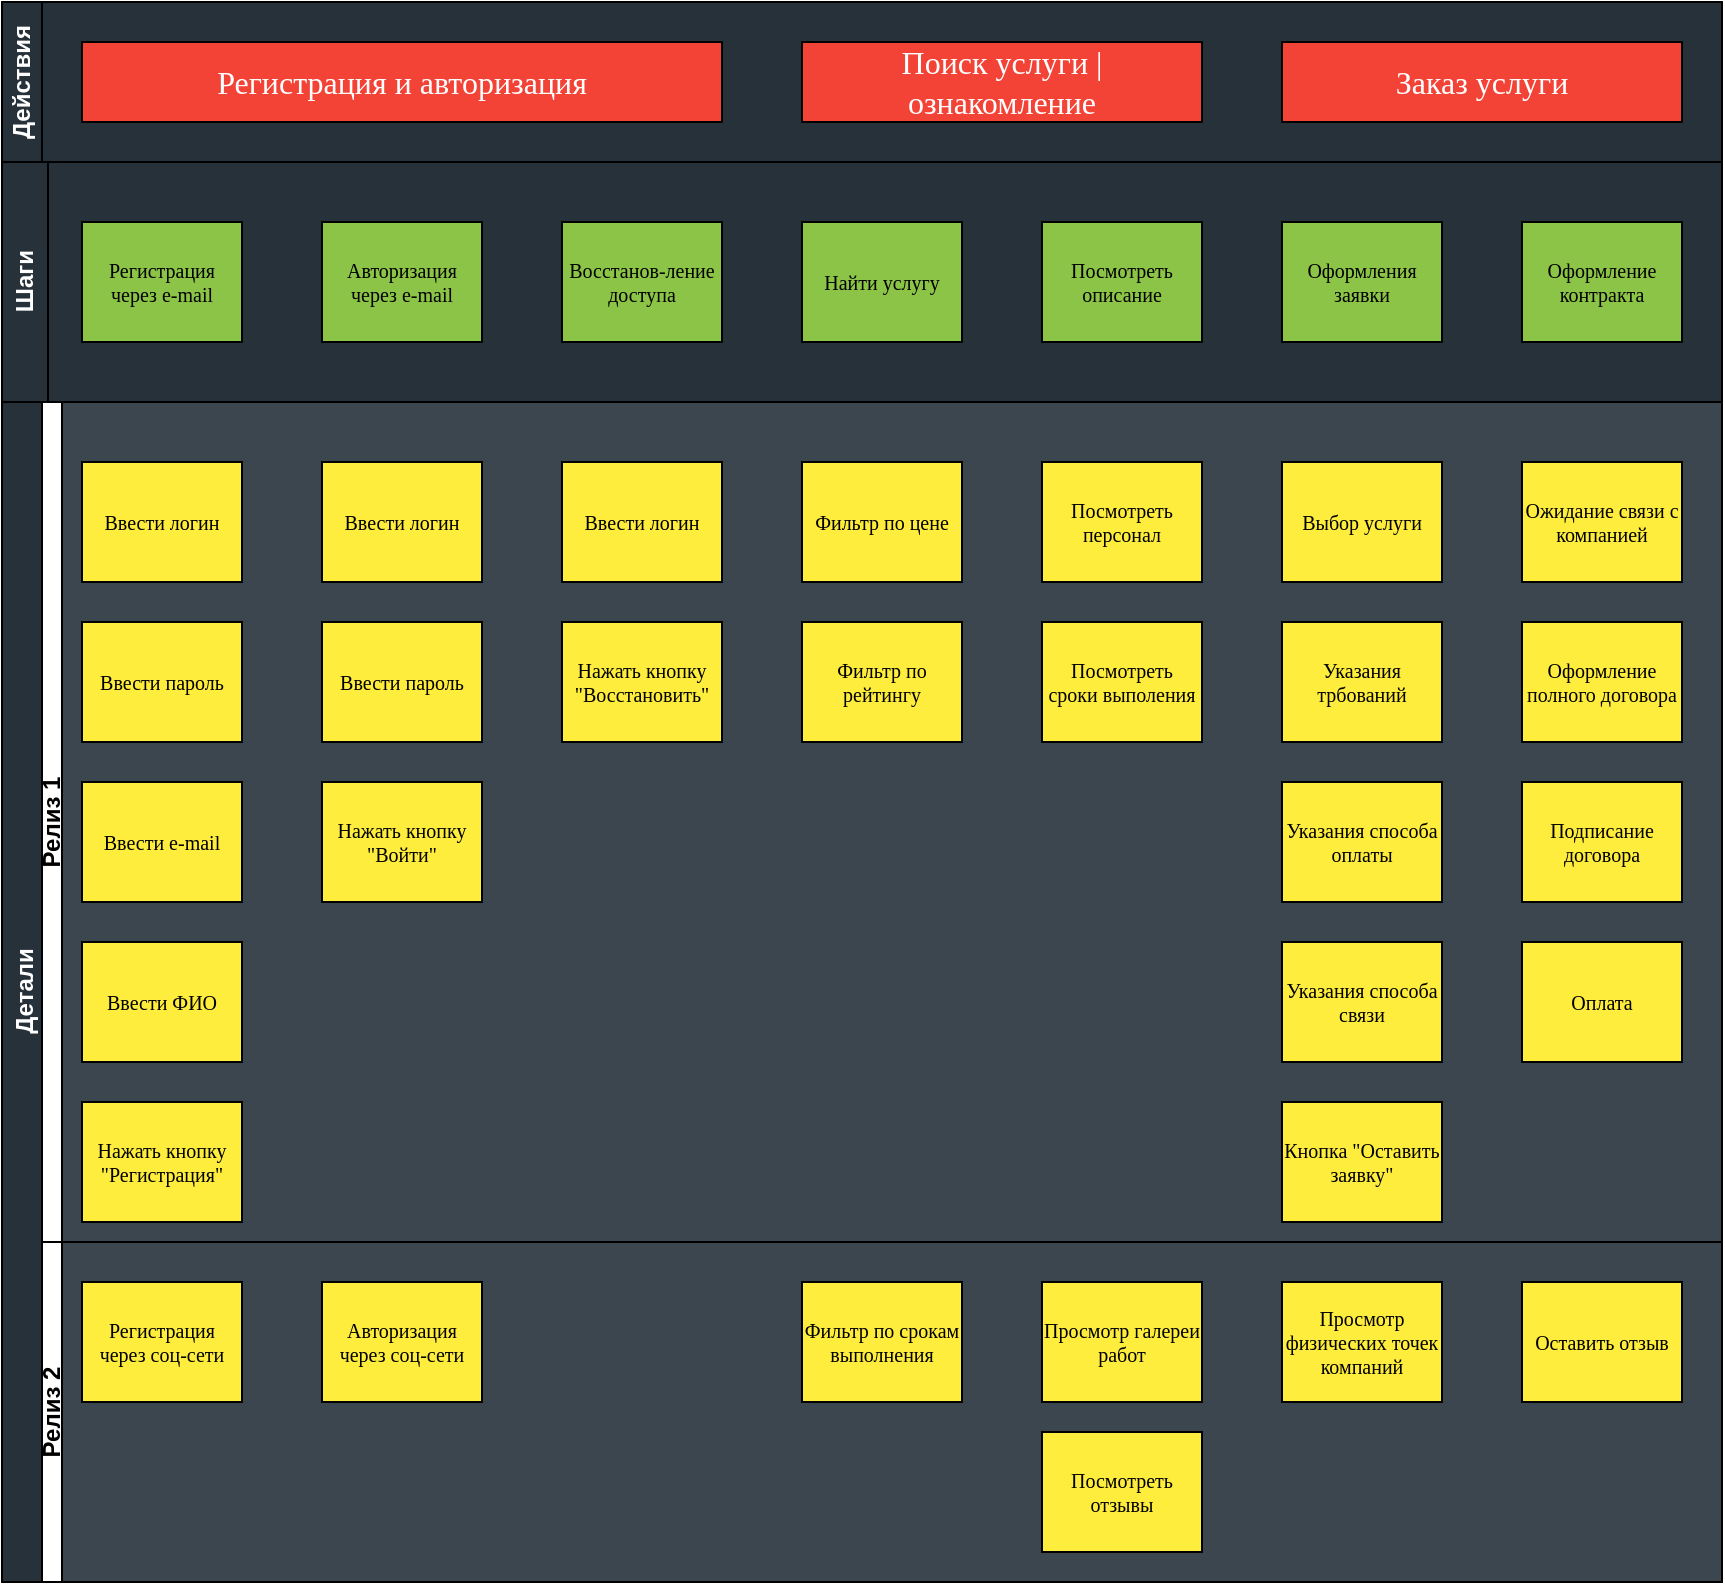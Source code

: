 <mxfile version="21.0.10" type="device"><diagram name="Страница 1" id="TIUcy5KRKxdlrT0DWGps"><mxGraphModel dx="1367" dy="1882" grid="1" gridSize="10" guides="1" tooltips="1" connect="1" arrows="1" fold="1" page="1" pageScale="1" pageWidth="827" pageHeight="1169" math="0" shadow="0"><root><mxCell id="0"/><mxCell id="1" parent="0"/><mxCell id="y4E9TdHPhqE_wTBaXiAV-13" value="Действия" style="swimlane;horizontal=0;whiteSpace=wrap;html=1;startSize=20;fillColor=#27313A;fontColor=#ffffff;swimlaneFillColor=#27313A;" parent="1" vertex="1"><mxGeometry y="-1160" width="860" height="80" as="geometry"/></mxCell><mxCell id="y4E9TdHPhqE_wTBaXiAV-2" value="Регистрация и авторизация" style="rounded=0;whiteSpace=wrap;html=1;strokeColor=#000000;fillColor=#f34336;fontColor=#ffffff;fontSize=16;fontFamily=Comic Sans MS;" parent="y4E9TdHPhqE_wTBaXiAV-13" vertex="1"><mxGeometry x="40" y="20" width="320" height="40" as="geometry"/></mxCell><mxCell id="y4E9TdHPhqE_wTBaXiAV-6" value="Поиск услуги | ознакомление" style="rounded=0;whiteSpace=wrap;html=1;strokeColor=#000000;fillColor=#f34336;fontColor=#ffffff;fontSize=16;fontFamily=Comic Sans MS;" parent="y4E9TdHPhqE_wTBaXiAV-13" vertex="1"><mxGeometry x="400" y="20" width="200" height="40" as="geometry"/></mxCell><mxCell id="y4E9TdHPhqE_wTBaXiAV-39" value="Заказ услуги" style="rounded=0;whiteSpace=wrap;html=1;strokeColor=#000000;fillColor=#f34336;fontColor=#ffffff;fontSize=16;fontFamily=Comic Sans MS;" parent="y4E9TdHPhqE_wTBaXiAV-13" vertex="1"><mxGeometry x="640" y="20" width="200" height="40" as="geometry"/></mxCell><mxCell id="y4E9TdHPhqE_wTBaXiAV-14" value="Шаги" style="swimlane;horizontal=0;whiteSpace=wrap;html=1;startSize=23;fontColor=#ffffff;fillColor=#27313A;gradientColor=none;swimlaneFillColor=#27313A;" parent="1" vertex="1"><mxGeometry y="-1080" width="860" height="120" as="geometry"/></mxCell><mxCell id="y4E9TdHPhqE_wTBaXiAV-3" value="Регистрация через e-mail" style="rounded=0;whiteSpace=wrap;html=1;fillColor=#8CC447;fontSize=10;fontFamily=Comic Sans MS;" parent="y4E9TdHPhqE_wTBaXiAV-14" vertex="1"><mxGeometry x="40" y="30" width="80" height="60" as="geometry"/></mxCell><mxCell id="y4E9TdHPhqE_wTBaXiAV-5" value="Авторизация через e-mail" style="rounded=0;whiteSpace=wrap;html=1;fontSize=10;fillColor=#8CC447;fontFamily=Comic Sans MS;" parent="y4E9TdHPhqE_wTBaXiAV-14" vertex="1"><mxGeometry x="160" y="30" width="80" height="60" as="geometry"/></mxCell><mxCell id="y4E9TdHPhqE_wTBaXiAV-4" value="Восстанов-ление доступа" style="rounded=0;whiteSpace=wrap;html=1;fontSize=10;fillColor=#8CC447;fontFamily=Comic Sans MS;" parent="y4E9TdHPhqE_wTBaXiAV-14" vertex="1"><mxGeometry x="280" y="30" width="80" height="60" as="geometry"/></mxCell><mxCell id="y4E9TdHPhqE_wTBaXiAV-8" value="Найти услугу" style="rounded=0;whiteSpace=wrap;html=1;fontSize=10;fillColor=#8CC447;fontFamily=Comic Sans MS;" parent="y4E9TdHPhqE_wTBaXiAV-14" vertex="1"><mxGeometry x="400" y="30" width="80" height="60" as="geometry"/></mxCell><mxCell id="y4E9TdHPhqE_wTBaXiAV-30" value="Посмотреть описание" style="rounded=0;whiteSpace=wrap;html=1;fontSize=10;fillColor=#8CC447;fontFamily=Comic Sans MS;" parent="y4E9TdHPhqE_wTBaXiAV-14" vertex="1"><mxGeometry x="520" y="30" width="80" height="60" as="geometry"/></mxCell><mxCell id="y4E9TdHPhqE_wTBaXiAV-34" value="Оформления заявки" style="rounded=0;whiteSpace=wrap;html=1;fontSize=10;fillColor=#8CC447;fontFamily=Comic Sans MS;" parent="y4E9TdHPhqE_wTBaXiAV-14" vertex="1"><mxGeometry x="640" y="30" width="80" height="60" as="geometry"/></mxCell><mxCell id="y4E9TdHPhqE_wTBaXiAV-40" value="Оформление контракта" style="rounded=0;whiteSpace=wrap;html=1;fontSize=10;fillColor=#8CC447;fontFamily=Comic Sans MS;" parent="y4E9TdHPhqE_wTBaXiAV-14" vertex="1"><mxGeometry x="760" y="30" width="80" height="60" as="geometry"/></mxCell><mxCell id="y4E9TdHPhqE_wTBaXiAV-15" value="Детали" style="swimlane;horizontal=0;whiteSpace=wrap;html=1;fillColor=#27313A;fontColor=#ffffff;swimlaneFillColor=#3C464F;" parent="1" vertex="1"><mxGeometry y="-960" width="860" height="590" as="geometry"><mxRectangle y="-960" width="40" height="70" as="alternateBounds"/></mxGeometry></mxCell><mxCell id="jBus6qwJwfTPLoSmGmyw-1" value="Релиз 1" style="swimlane;horizontal=0;whiteSpace=wrap;html=1;startSize=10;" vertex="1" parent="y4E9TdHPhqE_wTBaXiAV-15"><mxGeometry x="20" width="840" height="420" as="geometry"/></mxCell><mxCell id="jBus6qwJwfTPLoSmGmyw-49" value="Оплата" style="rounded=0;whiteSpace=wrap;html=1;fontSize=10;fillColor=#FEED3D;fontFamily=Comic Sans MS;" vertex="1" parent="jBus6qwJwfTPLoSmGmyw-1"><mxGeometry x="740" y="270" width="80" height="60" as="geometry"/></mxCell><mxCell id="jBus6qwJwfTPLoSmGmyw-45" value="Указания способа связи" style="rounded=0;whiteSpace=wrap;html=1;fontSize=10;fillColor=#FEED3D;fontFamily=Comic Sans MS;" vertex="1" parent="jBus6qwJwfTPLoSmGmyw-1"><mxGeometry x="620" y="270" width="80" height="60" as="geometry"/></mxCell><mxCell id="jBus6qwJwfTPLoSmGmyw-44" value="Кнопка &quot;Оставить заявку&quot;" style="rounded=0;whiteSpace=wrap;html=1;fontSize=10;fillColor=#FEED3D;fontFamily=Comic Sans MS;" vertex="1" parent="jBus6qwJwfTPLoSmGmyw-1"><mxGeometry x="620" y="350" width="80" height="60" as="geometry"/></mxCell><mxCell id="jBus6qwJwfTPLoSmGmyw-43" value="Указания способа оплаты" style="rounded=0;whiteSpace=wrap;html=1;fontSize=10;fillColor=#FEED3D;fontFamily=Comic Sans MS;" vertex="1" parent="jBus6qwJwfTPLoSmGmyw-1"><mxGeometry x="620" y="190" width="80" height="60" as="geometry"/></mxCell><mxCell id="jBus6qwJwfTPLoSmGmyw-42" value="Указания трбований" style="rounded=0;whiteSpace=wrap;html=1;fontSize=10;fillColor=#FEED3D;fontFamily=Comic Sans MS;" vertex="1" parent="jBus6qwJwfTPLoSmGmyw-1"><mxGeometry x="620" y="110" width="80" height="60" as="geometry"/></mxCell><mxCell id="jBus6qwJwfTPLoSmGmyw-41" value="Выбор услуги" style="rounded=0;whiteSpace=wrap;html=1;fontSize=10;fillColor=#FEED3D;fontFamily=Comic Sans MS;" vertex="1" parent="jBus6qwJwfTPLoSmGmyw-1"><mxGeometry x="620" y="30" width="80" height="60" as="geometry"/></mxCell><mxCell id="jBus6qwJwfTPLoSmGmyw-46" value="Ожидание связи с компанией" style="rounded=0;whiteSpace=wrap;html=1;fontSize=10;fillColor=#FEED3D;fontFamily=Comic Sans MS;" vertex="1" parent="jBus6qwJwfTPLoSmGmyw-1"><mxGeometry x="740" y="30" width="80" height="60" as="geometry"/></mxCell><mxCell id="jBus6qwJwfTPLoSmGmyw-47" value="Оформление полного договора" style="rounded=0;whiteSpace=wrap;html=1;fontSize=10;fillColor=#FEED3D;fontFamily=Comic Sans MS;" vertex="1" parent="jBus6qwJwfTPLoSmGmyw-1"><mxGeometry x="740" y="110" width="80" height="60" as="geometry"/></mxCell><mxCell id="jBus6qwJwfTPLoSmGmyw-48" value="Подписание договора" style="rounded=0;whiteSpace=wrap;html=1;fontSize=10;fillColor=#FEED3D;fontFamily=Comic Sans MS;" vertex="1" parent="jBus6qwJwfTPLoSmGmyw-1"><mxGeometry x="740" y="190" width="80" height="60" as="geometry"/></mxCell><mxCell id="jBus6qwJwfTPLoSmGmyw-40" value="Посмотреть сроки выполения" style="rounded=0;whiteSpace=wrap;html=1;fontSize=10;fillColor=#FEED3D;fontFamily=Comic Sans MS;" vertex="1" parent="jBus6qwJwfTPLoSmGmyw-1"><mxGeometry x="500" y="110" width="80" height="60" as="geometry"/></mxCell><mxCell id="jBus6qwJwfTPLoSmGmyw-39" value="Посмотреть персонал" style="rounded=0;whiteSpace=wrap;html=1;fontSize=10;fillColor=#FEED3D;fontFamily=Comic Sans MS;" vertex="1" parent="jBus6qwJwfTPLoSmGmyw-1"><mxGeometry x="500" y="30" width="80" height="60" as="geometry"/></mxCell><mxCell id="jBus6qwJwfTPLoSmGmyw-26" value="Фильтр по цене" style="rounded=0;whiteSpace=wrap;html=1;fontSize=10;fillColor=#FEED3D;fontFamily=Comic Sans MS;" vertex="1" parent="jBus6qwJwfTPLoSmGmyw-1"><mxGeometry x="380" y="30" width="80" height="60" as="geometry"/></mxCell><mxCell id="jBus6qwJwfTPLoSmGmyw-27" value="Фильтр по рейтингу" style="rounded=0;whiteSpace=wrap;html=1;fontSize=10;fillColor=#FEED3D;fontFamily=Comic Sans MS;" vertex="1" parent="jBus6qwJwfTPLoSmGmyw-1"><mxGeometry x="380" y="110" width="80" height="60" as="geometry"/></mxCell><mxCell id="jBus6qwJwfTPLoSmGmyw-37" value="Нажать кнопку&lt;br&gt;&quot;Восстановить&quot;" style="rounded=0;whiteSpace=wrap;html=1;fontSize=10;fillColor=#FEED3D;fontFamily=Comic Sans MS;" vertex="1" parent="jBus6qwJwfTPLoSmGmyw-1"><mxGeometry x="260" y="110" width="80" height="60" as="geometry"/></mxCell><mxCell id="jBus6qwJwfTPLoSmGmyw-34" value="Ввести логин" style="rounded=0;whiteSpace=wrap;html=1;fontSize=10;fillColor=#FEED3D;fontFamily=Comic Sans MS;" vertex="1" parent="jBus6qwJwfTPLoSmGmyw-1"><mxGeometry x="260" y="30" width="80" height="60" as="geometry"/></mxCell><mxCell id="jBus6qwJwfTPLoSmGmyw-32" value="Ввести логин" style="rounded=0;whiteSpace=wrap;html=1;fontSize=10;fillColor=#FEED3D;fontFamily=Comic Sans MS;" vertex="1" parent="jBus6qwJwfTPLoSmGmyw-1"><mxGeometry x="140" y="30" width="80" height="60" as="geometry"/></mxCell><mxCell id="jBus6qwJwfTPLoSmGmyw-33" value="Ввести пароль" style="rounded=0;whiteSpace=wrap;html=1;fontSize=10;fillColor=#FEED3D;fontFamily=Comic Sans MS;" vertex="1" parent="jBus6qwJwfTPLoSmGmyw-1"><mxGeometry x="140" y="110" width="80" height="60" as="geometry"/></mxCell><mxCell id="jBus6qwJwfTPLoSmGmyw-29" value="Ввести пароль" style="rounded=0;whiteSpace=wrap;html=1;fontSize=10;fillColor=#FEED3D;fontFamily=Comic Sans MS;" vertex="1" parent="jBus6qwJwfTPLoSmGmyw-1"><mxGeometry x="20" y="110" width="80" height="60" as="geometry"/></mxCell><mxCell id="jBus6qwJwfTPLoSmGmyw-28" value="Ввести логин" style="rounded=0;whiteSpace=wrap;html=1;fontSize=10;fillColor=#FEED3D;fontFamily=Comic Sans MS;" vertex="1" parent="jBus6qwJwfTPLoSmGmyw-1"><mxGeometry x="20" y="30" width="80" height="60" as="geometry"/></mxCell><mxCell id="jBus6qwJwfTPLoSmGmyw-35" value="Ввести e-mail" style="rounded=0;whiteSpace=wrap;html=1;fontSize=10;fillColor=#FEED3D;fontFamily=Comic Sans MS;" vertex="1" parent="jBus6qwJwfTPLoSmGmyw-1"><mxGeometry x="20" y="190" width="80" height="60" as="geometry"/></mxCell><mxCell id="jBus6qwJwfTPLoSmGmyw-36" value="Нажать кнопку&lt;br&gt;&quot;Войти&quot;" style="rounded=0;whiteSpace=wrap;html=1;fontSize=10;fillColor=#FEED3D;fontFamily=Comic Sans MS;" vertex="1" parent="jBus6qwJwfTPLoSmGmyw-1"><mxGeometry x="140" y="190" width="80" height="60" as="geometry"/></mxCell><mxCell id="jBus6qwJwfTPLoSmGmyw-30" value="Ввести ФИО" style="rounded=0;whiteSpace=wrap;html=1;fontSize=10;fillColor=#FEED3D;fontFamily=Comic Sans MS;" vertex="1" parent="jBus6qwJwfTPLoSmGmyw-1"><mxGeometry x="20" y="270" width="80" height="60" as="geometry"/></mxCell><mxCell id="jBus6qwJwfTPLoSmGmyw-31" value="Нажать кнопку&lt;br&gt;&quot;Регистрация&quot;" style="rounded=0;whiteSpace=wrap;html=1;fontSize=10;fillColor=#FEED3D;fontFamily=Comic Sans MS;" vertex="1" parent="jBus6qwJwfTPLoSmGmyw-1"><mxGeometry x="20" y="350" width="80" height="60" as="geometry"/></mxCell><mxCell id="jBus6qwJwfTPLoSmGmyw-50" value="Релиз 2" style="swimlane;horizontal=0;whiteSpace=wrap;html=1;startSize=10;" vertex="1" parent="y4E9TdHPhqE_wTBaXiAV-15"><mxGeometry x="20" y="420" width="840" height="170" as="geometry"/></mxCell><mxCell id="jBus6qwJwfTPLoSmGmyw-51" value="Просмотр галереи работ" style="rounded=0;whiteSpace=wrap;html=1;fontSize=10;fillColor=#FEED3D;fontFamily=Comic Sans MS;" vertex="1" parent="jBus6qwJwfTPLoSmGmyw-50"><mxGeometry x="500" y="20" width="80" height="60" as="geometry"/></mxCell><mxCell id="jBus6qwJwfTPLoSmGmyw-52" value="Просмотр физических точек компаний" style="rounded=0;whiteSpace=wrap;html=1;fontSize=10;fillColor=#FEED3D;fontFamily=Comic Sans MS;" vertex="1" parent="jBus6qwJwfTPLoSmGmyw-50"><mxGeometry x="620" y="20" width="80" height="60" as="geometry"/></mxCell><mxCell id="jBus6qwJwfTPLoSmGmyw-53" value="Регистрация через соц-сети" style="rounded=0;whiteSpace=wrap;html=1;fontSize=10;fillColor=#FEED3D;fontFamily=Comic Sans MS;" vertex="1" parent="jBus6qwJwfTPLoSmGmyw-50"><mxGeometry x="20" y="20" width="80" height="60" as="geometry"/></mxCell><mxCell id="jBus6qwJwfTPLoSmGmyw-62" value="Авторизация через соц-сети" style="rounded=0;whiteSpace=wrap;html=1;fontSize=10;fillColor=#FEED3D;fontFamily=Comic Sans MS;" vertex="1" parent="jBus6qwJwfTPLoSmGmyw-50"><mxGeometry x="140" y="20" width="80" height="60" as="geometry"/></mxCell><mxCell id="jBus6qwJwfTPLoSmGmyw-63" value="Фильтр по срокам выполнения" style="rounded=0;whiteSpace=wrap;html=1;fontSize=10;fillColor=#FEED3D;fontFamily=Comic Sans MS;" vertex="1" parent="jBus6qwJwfTPLoSmGmyw-50"><mxGeometry x="380" y="20" width="80" height="60" as="geometry"/></mxCell><mxCell id="jBus6qwJwfTPLoSmGmyw-64" value="Оставить отзыв" style="rounded=0;whiteSpace=wrap;html=1;fontSize=10;fillColor=#FEED3D;fontFamily=Comic Sans MS;" vertex="1" parent="jBus6qwJwfTPLoSmGmyw-50"><mxGeometry x="740" y="20" width="80" height="60" as="geometry"/></mxCell><mxCell id="jBus6qwJwfTPLoSmGmyw-38" value="Посмотреть отзывы" style="rounded=0;whiteSpace=wrap;html=1;fontSize=10;fillColor=#FEED3D;fontFamily=Comic Sans MS;" vertex="1" parent="jBus6qwJwfTPLoSmGmyw-50"><mxGeometry x="500" y="95" width="80" height="60" as="geometry"/></mxCell></root></mxGraphModel></diagram></mxfile>